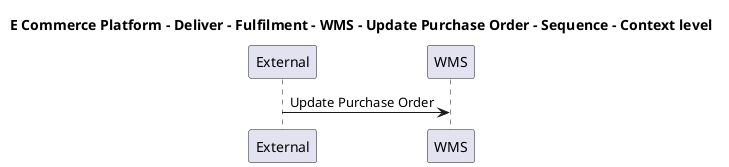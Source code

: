 @startuml

title E Commerce Platform - Deliver - Fulfilment - WMS - Update Purchase Order - Sequence - Context level

participant "External" as C4InterFlow.SoftwareSystems.ExternalSystem
participant "WMS" as ECommercePlatform.Deliver.Fulfilment.SoftwareSystems.WMS

C4InterFlow.SoftwareSystems.ExternalSystem -> ECommercePlatform.Deliver.Fulfilment.SoftwareSystems.WMS : Update Purchase Order


@enduml
